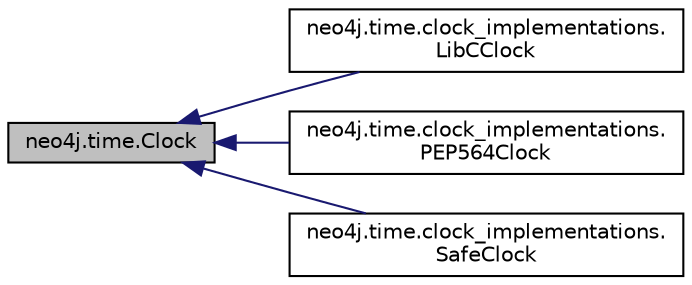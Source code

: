 digraph "neo4j.time.Clock"
{
 // LATEX_PDF_SIZE
  edge [fontname="Helvetica",fontsize="10",labelfontname="Helvetica",labelfontsize="10"];
  node [fontname="Helvetica",fontsize="10",shape=record];
  rankdir="LR";
  Node1 [label="neo4j.time.Clock",height=0.2,width=0.4,color="black", fillcolor="grey75", style="filled", fontcolor="black",tooltip=" "];
  Node1 -> Node2 [dir="back",color="midnightblue",fontsize="10",style="solid",fontname="Helvetica"];
  Node2 [label="neo4j.time.clock_implementations.\lLibCClock",height=0.2,width=0.4,color="black", fillcolor="white", style="filled",URL="$classneo4j_1_1time_1_1clock__implementations_1_1_lib_c_clock.html",tooltip=" "];
  Node1 -> Node3 [dir="back",color="midnightblue",fontsize="10",style="solid",fontname="Helvetica"];
  Node3 [label="neo4j.time.clock_implementations.\lPEP564Clock",height=0.2,width=0.4,color="black", fillcolor="white", style="filled",URL="$classneo4j_1_1time_1_1clock__implementations_1_1_p_e_p564_clock.html",tooltip=" "];
  Node1 -> Node4 [dir="back",color="midnightblue",fontsize="10",style="solid",fontname="Helvetica"];
  Node4 [label="neo4j.time.clock_implementations.\lSafeClock",height=0.2,width=0.4,color="black", fillcolor="white", style="filled",URL="$classneo4j_1_1time_1_1clock__implementations_1_1_safe_clock.html",tooltip=" "];
}
